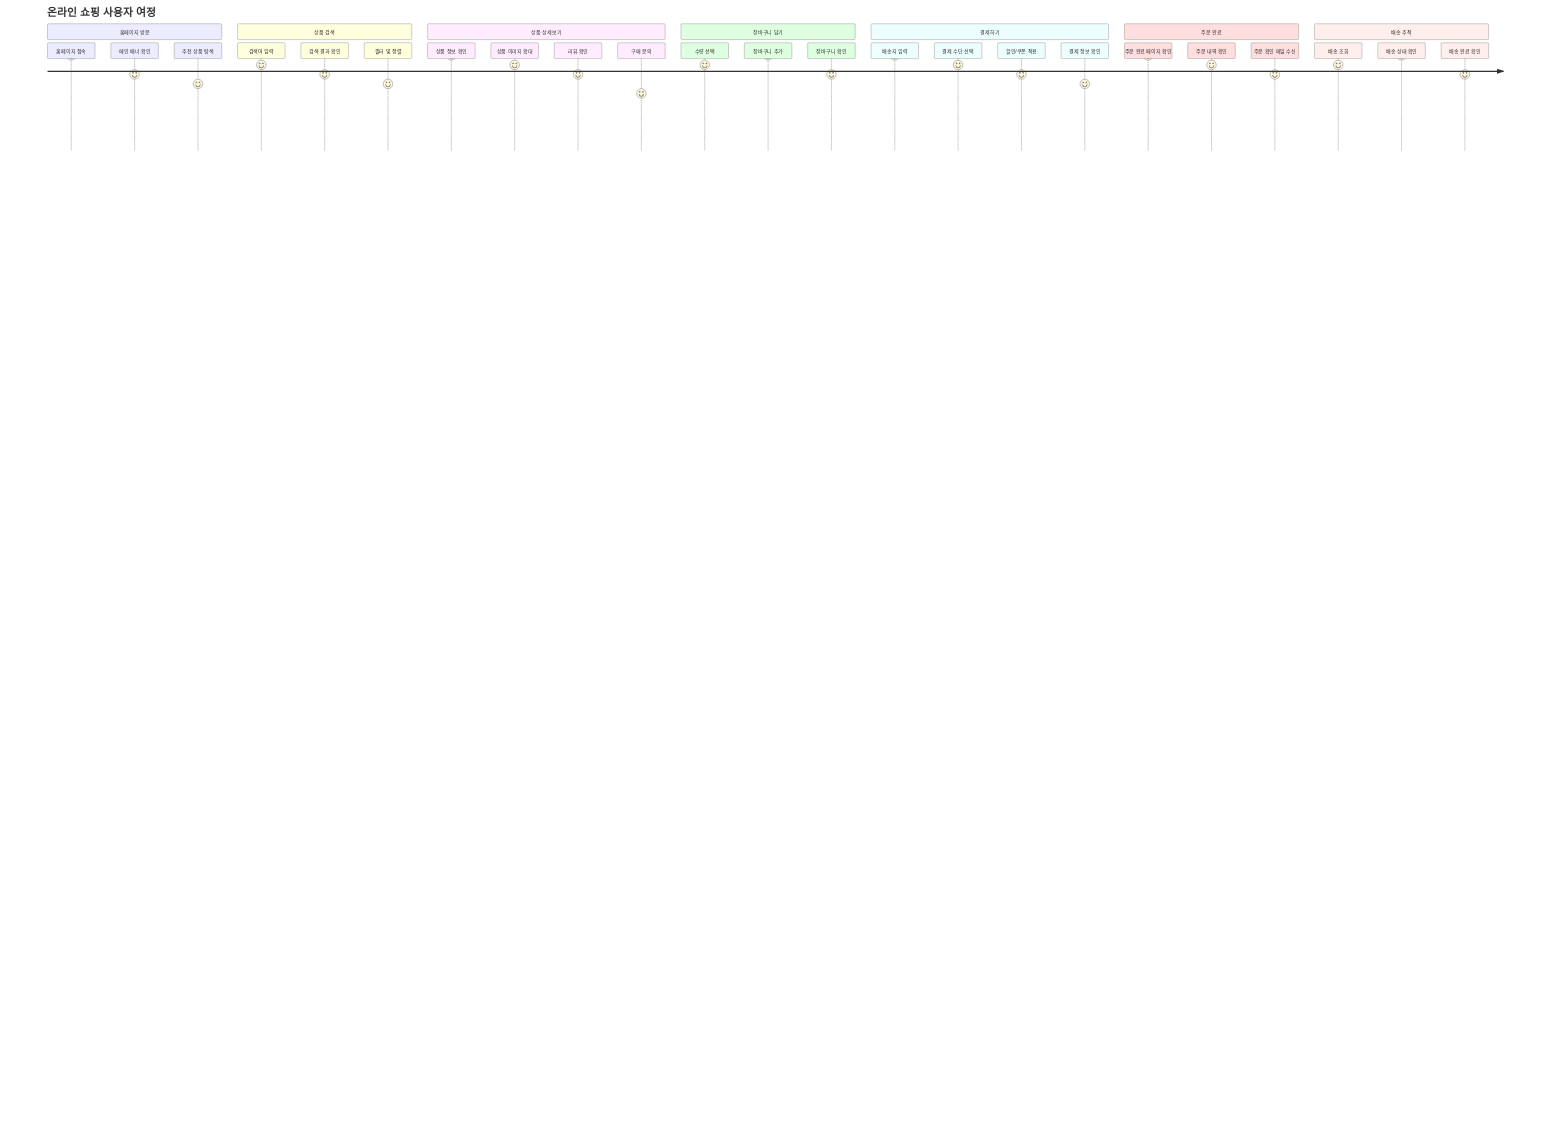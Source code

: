journey
    title 온라인 쇼핑 사용자 여정

    section 홈페이지 방문
      홈페이지 접속: 10
      메인 배너 확인: 8
      추천 상품 탐색: 7

    section 상품 검색
      검색어 입력: 9
      검색 결과 확인: 8
      필터 및 정렬: 7

    section 상품 상세보기
      상품 정보 확인: 10
      상품 이미지 확대: 9
      리뷰 확인: 8
      구매 문의: 6

    section 장바구니 담기
      수량 선택: 9
      장바구니 추가: 10
      장바구니 확인: 8

    section 결제하기
      배송지 입력: 10
      결제 수단 선택: 9
      할인/쿠폰 적용: 8
      결제 정보 확인: 7

    section 주문 완료
      주문 완료 페이지 확인: 10
      주문 내역 확인: 9
      주문 확인 메일 수신: 8

    section 배송 추적
      배송 조회: 9
      배송 상태 확인: 10
      배송 완료 확인: 8